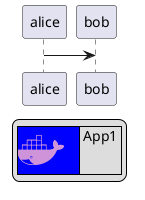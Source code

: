{
  "sha1": "q7km041rw3howwdk4q50rm28w48vg1f",
  "insertion": {
    "when": "2024-06-04T17:28:42.097Z",
    "url": "https://raw.githubusercontent.com/tupadr3/plantuml-icon-font-sprites/v2.2.0",
    "user": "plantuml@gmail.com"
  }
}
@startuml


!include <tupadr3/common.puml>
!include <tupadr3/devicons2/docker.puml>

'participant "Alice <$docker>" as alice
alice -> bob

legend right
|<#blue><color:#CE93D8><$docker>    | App1 |
'|<$docker> | App2 |
endlegend

@enduml
